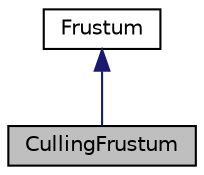 digraph "CullingFrustum"
{
 // INTERACTIVE_SVG=YES
 // LATEX_PDF_SIZE
  edge [fontname="Helvetica",fontsize="10",labelfontname="Helvetica",labelfontsize="10"];
  node [fontname="Helvetica",fontsize="10",shape=record];
  Node1 [label="CullingFrustum",height=0.2,width=0.4,color="black", fillcolor="grey75", style="filled", fontcolor="black",tooltip="Contains methods for frustum culling with its Frustum parameters."];
  Node2 -> Node1 [dir="back",color="midnightblue",fontsize="10",style="solid",fontname="Helvetica"];
  Node2 [label="Frustum",height=0.2,width=0.4,color="black", fillcolor="white", style="filled",URL="$class_frustum.html",tooltip="A frustum formed by six planes"];
}
